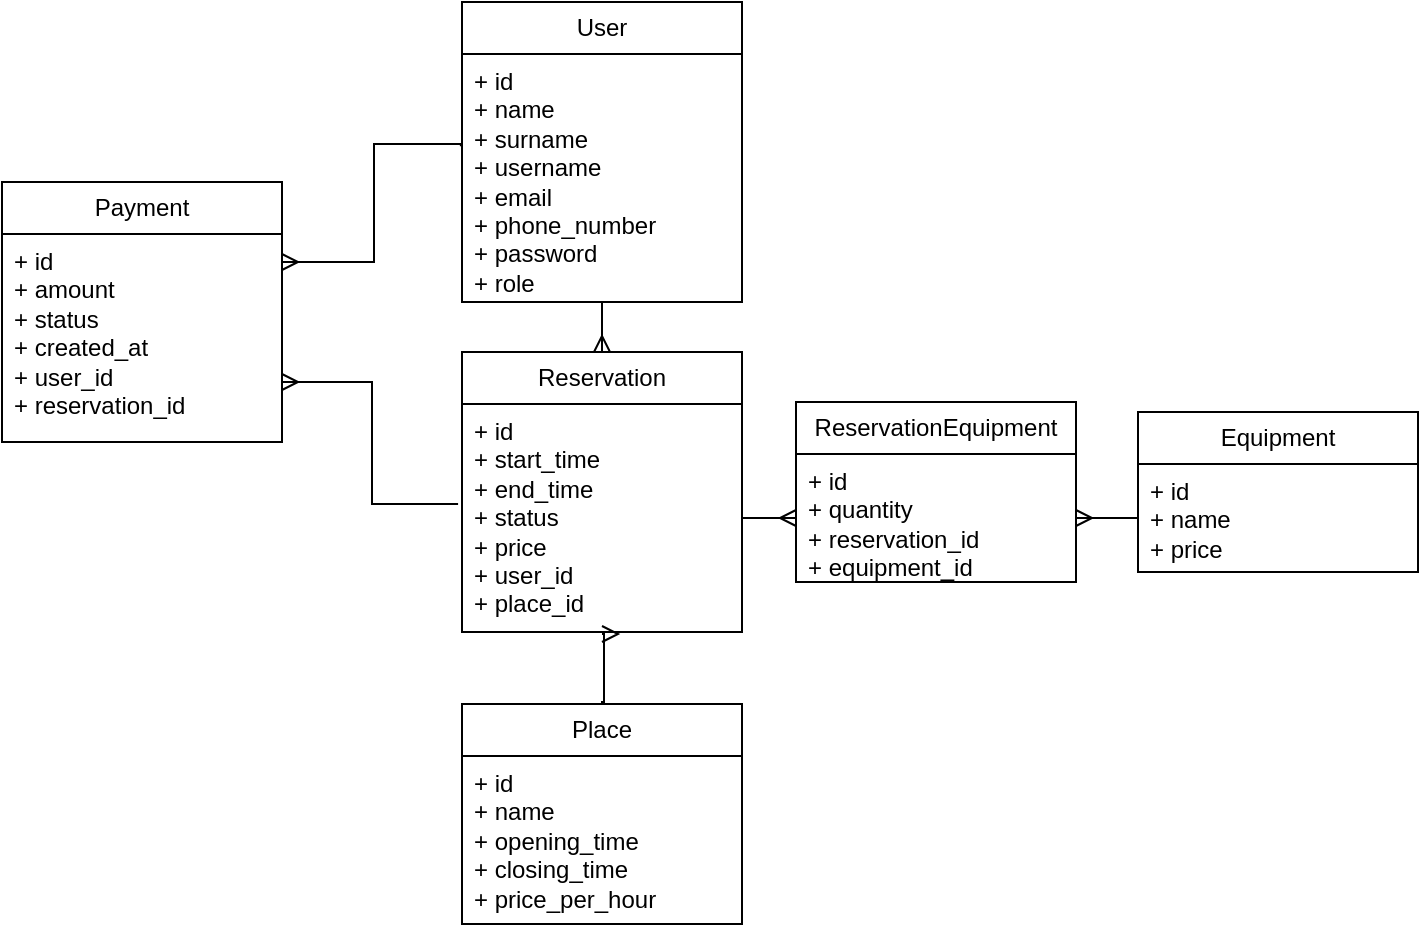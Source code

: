 <mxfile version="26.1.0">
  <diagram name="Stránka-1" id="G7YvuACkwAtl6_F3-VA2">
    <mxGraphModel dx="1050" dy="557" grid="1" gridSize="10" guides="1" tooltips="1" connect="1" arrows="1" fold="1" page="1" pageScale="1" pageWidth="827" pageHeight="583" math="0" shadow="0">
      <root>
        <mxCell id="0" />
        <mxCell id="1" parent="0" />
        <mxCell id="dIyntjs2qQ6zBWLoYFnA-5" value="User" style="swimlane;fontStyle=0;childLayout=stackLayout;horizontal=1;startSize=26;fillColor=none;horizontalStack=0;resizeParent=1;resizeParentMax=0;resizeLast=0;collapsible=1;marginBottom=0;whiteSpace=wrap;html=1;" parent="1" vertex="1">
          <mxGeometry x="440" y="50" width="140" height="150" as="geometry" />
        </mxCell>
        <mxCell id="dIyntjs2qQ6zBWLoYFnA-6" value="&lt;div&gt;+ id&lt;/div&gt;&lt;div&gt;+ name&lt;/div&gt;&lt;div&gt;+ surname&lt;/div&gt;&lt;div&gt;+ username&lt;/div&gt;&lt;div&gt;+ email&lt;/div&gt;&lt;div&gt;+ phone_number&lt;/div&gt;&lt;div&gt;+ password&lt;/div&gt;&lt;div&gt;+&amp;nbsp;&lt;span style=&quot;background-color: transparent; color: light-dark(rgb(0, 0, 0), rgb(255, 255, 255));&quot;&gt;role&lt;/span&gt;&lt;/div&gt;" style="text;strokeColor=none;fillColor=none;align=left;verticalAlign=top;spacingLeft=4;spacingRight=4;overflow=hidden;rotatable=0;points=[[0,0.5],[1,0.5]];portConstraint=eastwest;whiteSpace=wrap;html=1;" parent="dIyntjs2qQ6zBWLoYFnA-5" vertex="1">
          <mxGeometry y="26" width="140" height="124" as="geometry" />
        </mxCell>
        <mxCell id="dIyntjs2qQ6zBWLoYFnA-21" style="edgeStyle=orthogonalEdgeStyle;rounded=0;orthogonalLoop=1;jettySize=auto;html=1;exitX=0.5;exitY=0;exitDx=0;exitDy=0;startArrow=ERmany;startFill=0;endArrow=none;" parent="1" source="dIyntjs2qQ6zBWLoYFnA-9" edge="1">
          <mxGeometry relative="1" as="geometry">
            <mxPoint x="510" y="200" as="targetPoint" />
            <mxPoint x="510" y="215" as="sourcePoint" />
          </mxGeometry>
        </mxCell>
        <mxCell id="dIyntjs2qQ6zBWLoYFnA-9" value="Reservation" style="swimlane;fontStyle=0;childLayout=stackLayout;horizontal=1;startSize=26;fillColor=none;horizontalStack=0;resizeParent=1;resizeParentMax=0;resizeLast=0;collapsible=1;marginBottom=0;whiteSpace=wrap;html=1;" parent="1" vertex="1">
          <mxGeometry x="440" y="225" width="140" height="140" as="geometry" />
        </mxCell>
        <mxCell id="dIyntjs2qQ6zBWLoYFnA-10" value="&lt;div&gt;+ id&lt;/div&gt;&lt;div&gt;+ start_time&lt;/div&gt;&lt;div&gt;+ end_time&lt;/div&gt;&lt;div&gt;+ status&lt;/div&gt;&lt;div&gt;+ price&lt;/div&gt;&lt;div&gt;+ user_id&lt;/div&gt;&lt;div&gt;+ place_id&lt;/div&gt;" style="text;strokeColor=none;fillColor=none;align=left;verticalAlign=top;spacingLeft=4;spacingRight=4;overflow=hidden;rotatable=0;points=[[0,0.5],[1,0.5]];portConstraint=eastwest;whiteSpace=wrap;html=1;" parent="dIyntjs2qQ6zBWLoYFnA-9" vertex="1">
          <mxGeometry y="26" width="140" height="114" as="geometry" />
        </mxCell>
        <mxCell id="dIyntjs2qQ6zBWLoYFnA-22" style="edgeStyle=orthogonalEdgeStyle;rounded=0;orthogonalLoop=1;jettySize=auto;html=1;exitX=0.5;exitY=0;exitDx=0;exitDy=0;endArrow=ERmany;endFill=0;" parent="1" source="dIyntjs2qQ6zBWLoYFnA-11" edge="1">
          <mxGeometry relative="1" as="geometry">
            <mxPoint x="510" y="366" as="targetPoint" />
            <mxPoint x="510" y="416" as="sourcePoint" />
            <Array as="points">
              <mxPoint x="510" y="400" />
              <mxPoint x="511" y="400" />
            </Array>
          </mxGeometry>
        </mxCell>
        <mxCell id="dIyntjs2qQ6zBWLoYFnA-11" value="Place" style="swimlane;fontStyle=0;childLayout=stackLayout;horizontal=1;startSize=26;fillColor=none;horizontalStack=0;resizeParent=1;resizeParentMax=0;resizeLast=0;collapsible=1;marginBottom=0;whiteSpace=wrap;html=1;" parent="1" vertex="1">
          <mxGeometry x="440" y="401" width="140" height="110" as="geometry" />
        </mxCell>
        <mxCell id="dIyntjs2qQ6zBWLoYFnA-12" value="+ id&lt;div&gt;+ name&amp;nbsp;&lt;/div&gt;&lt;div&gt;+ opening_time&lt;/div&gt;&lt;div&gt;+ closing_time&lt;/div&gt;&lt;div&gt;+ price_per_hour&lt;/div&gt;" style="text;strokeColor=none;fillColor=none;align=left;verticalAlign=top;spacingLeft=4;spacingRight=4;overflow=hidden;rotatable=0;points=[[0,0.5],[1,0.5]];portConstraint=eastwest;whiteSpace=wrap;html=1;" parent="dIyntjs2qQ6zBWLoYFnA-11" vertex="1">
          <mxGeometry y="26" width="140" height="84" as="geometry" />
        </mxCell>
        <mxCell id="dIyntjs2qQ6zBWLoYFnA-15" value="Equipment" style="swimlane;fontStyle=0;childLayout=stackLayout;horizontal=1;startSize=26;fillColor=none;horizontalStack=0;resizeParent=1;resizeParentMax=0;resizeLast=0;collapsible=1;marginBottom=0;whiteSpace=wrap;html=1;" parent="1" vertex="1">
          <mxGeometry x="778" y="255" width="140" height="80" as="geometry" />
        </mxCell>
        <mxCell id="dIyntjs2qQ6zBWLoYFnA-16" value="+ id&lt;div&gt;+ name&lt;/div&gt;&lt;div&gt;+ price&lt;/div&gt;&lt;div&gt;&lt;br&gt;&lt;/div&gt;" style="text;strokeColor=none;fillColor=none;align=left;verticalAlign=top;spacingLeft=4;spacingRight=4;overflow=hidden;rotatable=0;points=[[0,0.5],[1,0.5]];portConstraint=eastwest;whiteSpace=wrap;html=1;" parent="dIyntjs2qQ6zBWLoYFnA-15" vertex="1">
          <mxGeometry y="26" width="140" height="54" as="geometry" />
        </mxCell>
        <mxCell id="dIyntjs2qQ6zBWLoYFnA-17" value="Payment" style="swimlane;fontStyle=0;childLayout=stackLayout;horizontal=1;startSize=26;fillColor=none;horizontalStack=0;resizeParent=1;resizeParentMax=0;resizeLast=0;collapsible=1;marginBottom=0;whiteSpace=wrap;html=1;" parent="1" vertex="1">
          <mxGeometry x="210" y="140" width="140" height="130" as="geometry" />
        </mxCell>
        <mxCell id="dIyntjs2qQ6zBWLoYFnA-18" value="+ id&lt;div&gt;+ amount&lt;/div&gt;&lt;div&gt;+ status&lt;/div&gt;&lt;div&gt;+ created_at&lt;/div&gt;&lt;div&gt;+ user_id&lt;/div&gt;&lt;div&gt;+ reservation_id&lt;/div&gt;" style="text;strokeColor=none;fillColor=none;align=left;verticalAlign=top;spacingLeft=4;spacingRight=4;overflow=hidden;rotatable=0;points=[[0,0.5],[1,0.5]];portConstraint=eastwest;whiteSpace=wrap;html=1;" parent="dIyntjs2qQ6zBWLoYFnA-17" vertex="1">
          <mxGeometry y="26" width="140" height="104" as="geometry" />
        </mxCell>
        <mxCell id="dIyntjs2qQ6zBWLoYFnA-23" style="edgeStyle=orthogonalEdgeStyle;rounded=0;orthogonalLoop=1;jettySize=auto;html=1;entryX=-0.004;entryY=0.372;entryDx=0;entryDy=0;entryPerimeter=0;endArrow=none;startFill=0;startArrow=ERmany;" parent="1" source="dIyntjs2qQ6zBWLoYFnA-18" target="dIyntjs2qQ6zBWLoYFnA-6" edge="1">
          <mxGeometry relative="1" as="geometry">
            <Array as="points">
              <mxPoint x="396" y="180" />
              <mxPoint x="396" y="121" />
            </Array>
          </mxGeometry>
        </mxCell>
        <mxCell id="dIyntjs2qQ6zBWLoYFnA-24" style="edgeStyle=orthogonalEdgeStyle;rounded=0;orthogonalLoop=1;jettySize=auto;html=1;entryX=-0.014;entryY=0.439;entryDx=0;entryDy=0;entryPerimeter=0;endArrow=none;endFill=0;startArrow=ERmany;startFill=0;" parent="1" target="dIyntjs2qQ6zBWLoYFnA-10" edge="1">
          <mxGeometry relative="1" as="geometry">
            <mxPoint x="350" y="240" as="sourcePoint" />
            <Array as="points">
              <mxPoint x="350" y="240" />
              <mxPoint x="395" y="240" />
              <mxPoint x="395" y="301" />
            </Array>
          </mxGeometry>
        </mxCell>
        <mxCell id="dIyntjs2qQ6zBWLoYFnA-25" value="ReservationEquipment" style="swimlane;fontStyle=0;childLayout=stackLayout;horizontal=1;startSize=26;fillColor=none;horizontalStack=0;resizeParent=1;resizeParentMax=0;resizeLast=0;collapsible=1;marginBottom=0;whiteSpace=wrap;html=1;" parent="1" vertex="1">
          <mxGeometry x="607" y="250" width="140" height="90" as="geometry" />
        </mxCell>
        <mxCell id="dIyntjs2qQ6zBWLoYFnA-26" value="+ id&lt;div&gt;+ quantity&lt;br&gt;&lt;div&gt;+ reservation_id&lt;/div&gt;&lt;div&gt;&lt;span style=&quot;background-color: transparent; color: light-dark(rgb(0, 0, 0), rgb(255, 255, 255));&quot;&gt;+ equipment_id&lt;/span&gt;&lt;/div&gt;&lt;/div&gt;" style="text;strokeColor=none;fillColor=none;align=left;verticalAlign=top;spacingLeft=4;spacingRight=4;overflow=hidden;rotatable=0;points=[[0,0.5],[1,0.5]];portConstraint=eastwest;whiteSpace=wrap;html=1;" parent="dIyntjs2qQ6zBWLoYFnA-25" vertex="1">
          <mxGeometry y="26" width="140" height="64" as="geometry" />
        </mxCell>
        <mxCell id="dIyntjs2qQ6zBWLoYFnA-28" style="edgeStyle=orthogonalEdgeStyle;rounded=0;orthogonalLoop=1;jettySize=auto;html=1;exitX=1;exitY=0.5;exitDx=0;exitDy=0;entryX=0;entryY=0.5;entryDx=0;entryDy=0;startArrow=ERmany;startFill=0;endArrow=none;" parent="1" source="dIyntjs2qQ6zBWLoYFnA-26" target="dIyntjs2qQ6zBWLoYFnA-16" edge="1">
          <mxGeometry relative="1" as="geometry" />
        </mxCell>
        <mxCell id="dIyntjs2qQ6zBWLoYFnA-31" style="edgeStyle=orthogonalEdgeStyle;rounded=0;orthogonalLoop=1;jettySize=auto;html=1;exitX=0;exitY=0.5;exitDx=0;exitDy=0;entryX=1;entryY=0.5;entryDx=0;entryDy=0;endArrow=none;startFill=0;startArrow=ERmany;" parent="1" source="dIyntjs2qQ6zBWLoYFnA-26" target="dIyntjs2qQ6zBWLoYFnA-10" edge="1">
          <mxGeometry relative="1" as="geometry" />
        </mxCell>
      </root>
    </mxGraphModel>
  </diagram>
</mxfile>
